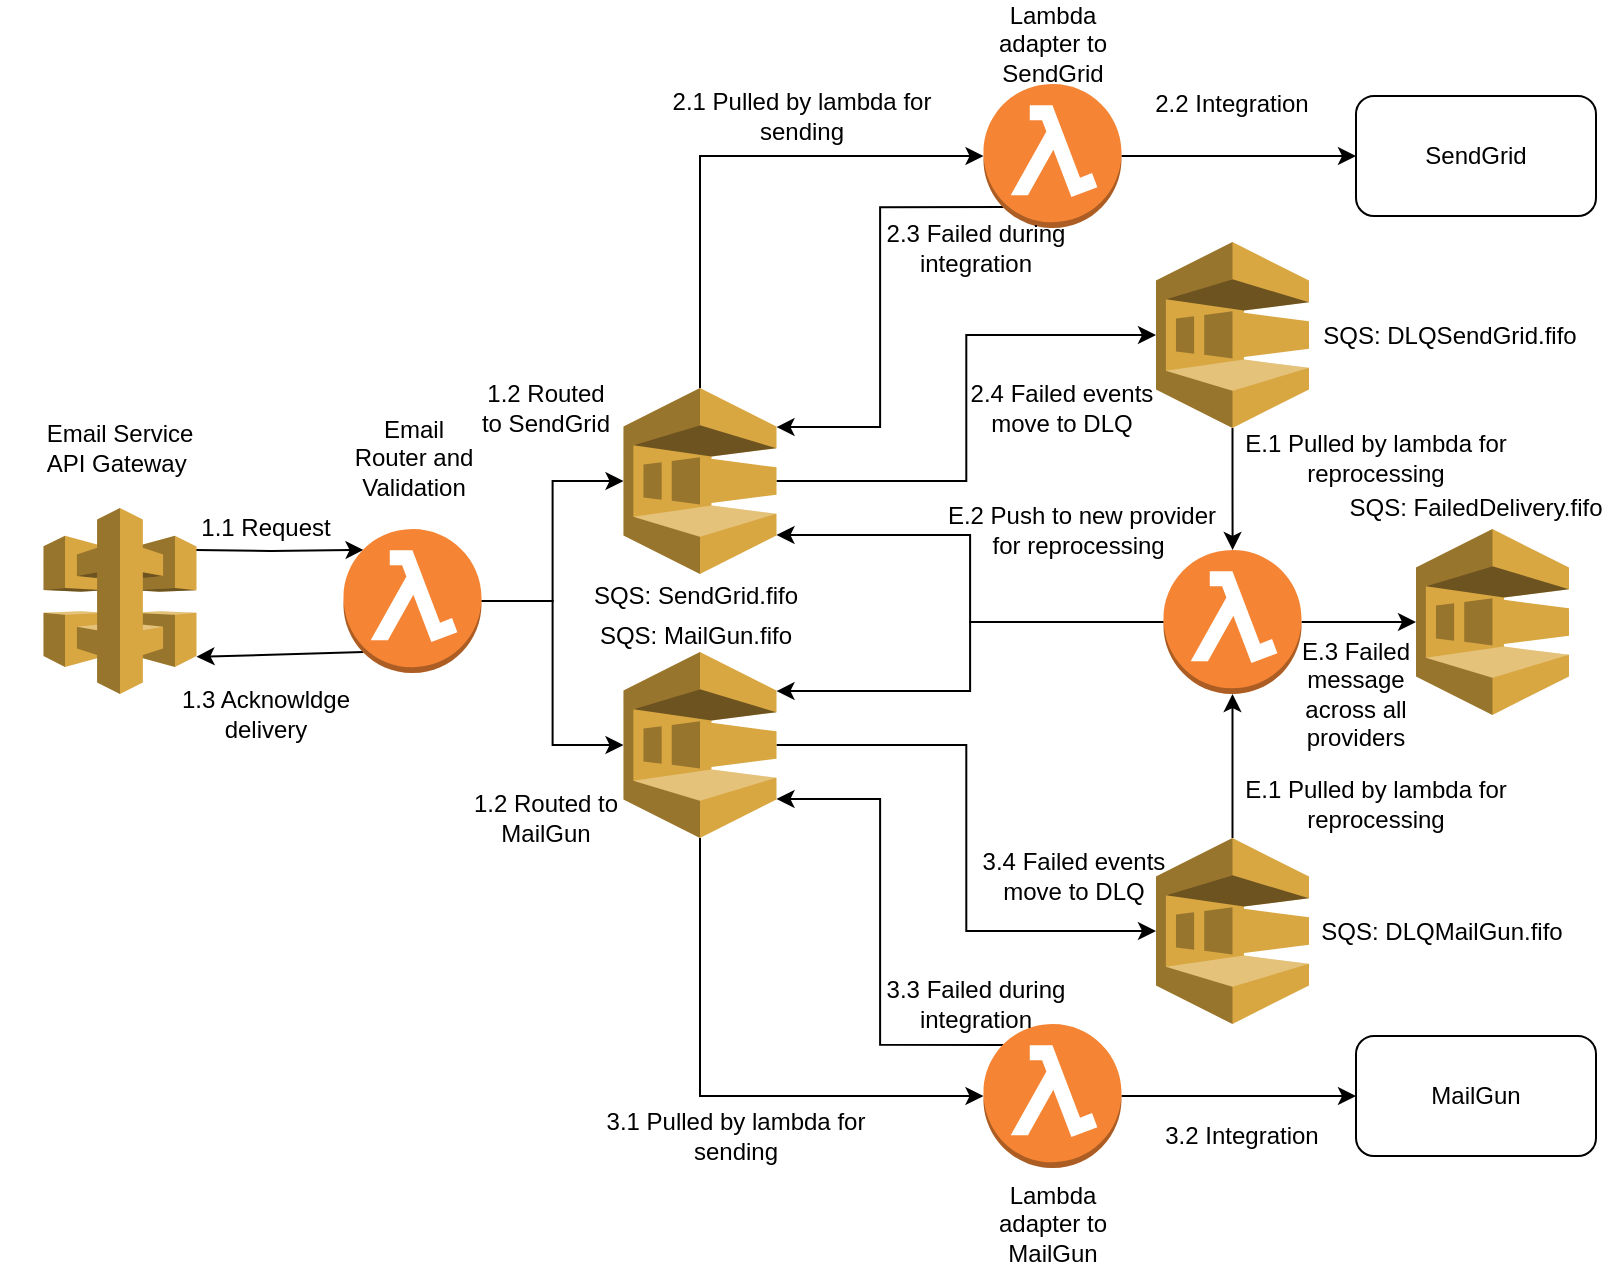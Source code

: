 <mxfile version="12.4.8" type="device"><diagram id="C5RBs43oDa-KdzZeNtuy" name="Page-1"><mxGraphModel dx="673" dy="395" grid="1" gridSize="10" guides="1" tooltips="1" connect="1" arrows="1" fold="1" page="1" pageScale="1" pageWidth="827" pageHeight="1169" math="0" shadow="0"><root><mxCell id="WIyWlLk6GJQsqaUBKTNV-0"/><mxCell id="WIyWlLk6GJQsqaUBKTNV-1" parent="WIyWlLk6GJQsqaUBKTNV-0"/><mxCell id="5H5ygKucZiSkFkNPM9gn-11" style="edgeStyle=orthogonalEdgeStyle;rounded=0;orthogonalLoop=1;jettySize=auto;html=1;entryX=0.145;entryY=0.145;entryDx=0;entryDy=0;entryPerimeter=0;" edge="1" parent="WIyWlLk6GJQsqaUBKTNV-1" target="5H5ygKucZiSkFkNPM9gn-1"><mxGeometry relative="1" as="geometry"><mxPoint x="110" y="283" as="sourcePoint"/></mxGeometry></mxCell><mxCell id="5H5ygKucZiSkFkNPM9gn-0" value="" style="outlineConnect=0;dashed=0;verticalLabelPosition=bottom;verticalAlign=top;align=center;html=1;shape=mxgraph.aws3.api_gateway;fillColor=#D9A741;gradientColor=none;" vertex="1" parent="WIyWlLk6GJQsqaUBKTNV-1"><mxGeometry x="33.75" y="262" width="76.5" height="93" as="geometry"/></mxCell><mxCell id="5H5ygKucZiSkFkNPM9gn-13" value="" style="edgeStyle=orthogonalEdgeStyle;rounded=0;orthogonalLoop=1;jettySize=auto;html=1;entryX=0;entryY=0.5;entryDx=0;entryDy=0;entryPerimeter=0;" edge="1" parent="WIyWlLk6GJQsqaUBKTNV-1" source="5H5ygKucZiSkFkNPM9gn-1" target="5H5ygKucZiSkFkNPM9gn-3"><mxGeometry relative="1" as="geometry"><mxPoint x="332.75" y="308.5" as="targetPoint"/></mxGeometry></mxCell><mxCell id="5H5ygKucZiSkFkNPM9gn-14" style="edgeStyle=orthogonalEdgeStyle;rounded=0;orthogonalLoop=1;jettySize=auto;html=1;" edge="1" parent="WIyWlLk6GJQsqaUBKTNV-1" source="5H5ygKucZiSkFkNPM9gn-1" target="5H5ygKucZiSkFkNPM9gn-4"><mxGeometry relative="1" as="geometry"/></mxCell><mxCell id="5H5ygKucZiSkFkNPM9gn-75" style="rounded=0;orthogonalLoop=1;jettySize=auto;html=1;exitX=0.145;exitY=0.855;exitDx=0;exitDy=0;exitPerimeter=0;entryX=1;entryY=0.8;entryDx=0;entryDy=0;entryPerimeter=0;" edge="1" parent="WIyWlLk6GJQsqaUBKTNV-1" source="5H5ygKucZiSkFkNPM9gn-1" target="5H5ygKucZiSkFkNPM9gn-0"><mxGeometry relative="1" as="geometry"/></mxCell><mxCell id="5H5ygKucZiSkFkNPM9gn-1" value="" style="outlineConnect=0;dashed=0;verticalLabelPosition=bottom;verticalAlign=top;align=center;html=1;shape=mxgraph.aws3.lambda_function;fillColor=#F58534;gradientColor=none;" vertex="1" parent="WIyWlLk6GJQsqaUBKTNV-1"><mxGeometry x="183.75" y="272.5" width="69" height="72" as="geometry"/></mxCell><mxCell id="5H5ygKucZiSkFkNPM9gn-2" value="Email Service&lt;br&gt;API Gateway&amp;nbsp;" style="text;html=1;strokeColor=none;fillColor=none;align=center;verticalAlign=middle;whiteSpace=wrap;rounded=0;" vertex="1" parent="WIyWlLk6GJQsqaUBKTNV-1"><mxGeometry x="12" y="222" width="120" height="20" as="geometry"/></mxCell><mxCell id="5H5ygKucZiSkFkNPM9gn-15" style="edgeStyle=orthogonalEdgeStyle;rounded=0;orthogonalLoop=1;jettySize=auto;html=1;entryX=0;entryY=0.5;entryDx=0;entryDy=0;entryPerimeter=0;exitX=0.5;exitY=0;exitDx=0;exitDy=0;exitPerimeter=0;" edge="1" parent="WIyWlLk6GJQsqaUBKTNV-1" source="5H5ygKucZiSkFkNPM9gn-3" target="5H5ygKucZiSkFkNPM9gn-7"><mxGeometry relative="1" as="geometry"/></mxCell><mxCell id="5H5ygKucZiSkFkNPM9gn-43" style="edgeStyle=orthogonalEdgeStyle;rounded=0;orthogonalLoop=1;jettySize=auto;html=1;" edge="1" parent="WIyWlLk6GJQsqaUBKTNV-1" source="5H5ygKucZiSkFkNPM9gn-3" target="5H5ygKucZiSkFkNPM9gn-27"><mxGeometry relative="1" as="geometry"/></mxCell><mxCell id="5H5ygKucZiSkFkNPM9gn-3" value="" style="outlineConnect=0;dashed=0;verticalLabelPosition=bottom;verticalAlign=top;align=center;html=1;shape=mxgraph.aws3.sqs;fillColor=#D9A741;gradientColor=none;" vertex="1" parent="WIyWlLk6GJQsqaUBKTNV-1"><mxGeometry x="323.75" y="202" width="76.5" height="93" as="geometry"/></mxCell><mxCell id="5H5ygKucZiSkFkNPM9gn-17" style="edgeStyle=orthogonalEdgeStyle;rounded=0;orthogonalLoop=1;jettySize=auto;html=1;entryX=0;entryY=0.5;entryDx=0;entryDy=0;entryPerimeter=0;exitX=0.5;exitY=1;exitDx=0;exitDy=0;exitPerimeter=0;" edge="1" parent="WIyWlLk6GJQsqaUBKTNV-1" source="5H5ygKucZiSkFkNPM9gn-4" target="5H5ygKucZiSkFkNPM9gn-8"><mxGeometry relative="1" as="geometry"/></mxCell><mxCell id="5H5ygKucZiSkFkNPM9gn-32" style="edgeStyle=orthogonalEdgeStyle;rounded=0;orthogonalLoop=1;jettySize=auto;html=1;entryX=0;entryY=0.5;entryDx=0;entryDy=0;entryPerimeter=0;" edge="1" parent="WIyWlLk6GJQsqaUBKTNV-1" source="5H5ygKucZiSkFkNPM9gn-4" target="5H5ygKucZiSkFkNPM9gn-28"><mxGeometry relative="1" as="geometry"/></mxCell><mxCell id="5H5ygKucZiSkFkNPM9gn-4" value="" style="outlineConnect=0;dashed=0;verticalLabelPosition=bottom;verticalAlign=top;align=center;html=1;shape=mxgraph.aws3.sqs;fillColor=#D9A741;gradientColor=none;" vertex="1" parent="WIyWlLk6GJQsqaUBKTNV-1"><mxGeometry x="323.75" y="334" width="76.5" height="93" as="geometry"/></mxCell><mxCell id="5H5ygKucZiSkFkNPM9gn-42" style="edgeStyle=orthogonalEdgeStyle;rounded=0;orthogonalLoop=1;jettySize=auto;html=1;entryX=1;entryY=0.21;entryDx=0;entryDy=0;entryPerimeter=0;exitX=0.145;exitY=0.855;exitDx=0;exitDy=0;exitPerimeter=0;" edge="1" parent="WIyWlLk6GJQsqaUBKTNV-1" source="5H5ygKucZiSkFkNPM9gn-7" target="5H5ygKucZiSkFkNPM9gn-3"><mxGeometry relative="1" as="geometry"/></mxCell><mxCell id="5H5ygKucZiSkFkNPM9gn-48" style="edgeStyle=orthogonalEdgeStyle;rounded=0;orthogonalLoop=1;jettySize=auto;html=1;" edge="1" parent="WIyWlLk6GJQsqaUBKTNV-1" source="5H5ygKucZiSkFkNPM9gn-7" target="5H5ygKucZiSkFkNPM9gn-38"><mxGeometry relative="1" as="geometry"/></mxCell><mxCell id="5H5ygKucZiSkFkNPM9gn-7" value="" style="outlineConnect=0;dashed=0;verticalLabelPosition=bottom;verticalAlign=top;align=center;html=1;shape=mxgraph.aws3.lambda_function;fillColor=#F58534;gradientColor=none;" vertex="1" parent="WIyWlLk6GJQsqaUBKTNV-1"><mxGeometry x="503.75" y="50" width="69" height="72" as="geometry"/></mxCell><mxCell id="5H5ygKucZiSkFkNPM9gn-30" style="edgeStyle=orthogonalEdgeStyle;rounded=0;orthogonalLoop=1;jettySize=auto;html=1;entryX=1;entryY=0.79;entryDx=0;entryDy=0;entryPerimeter=0;exitX=0.145;exitY=0.145;exitDx=0;exitDy=0;exitPerimeter=0;" edge="1" parent="WIyWlLk6GJQsqaUBKTNV-1" source="5H5ygKucZiSkFkNPM9gn-8" target="5H5ygKucZiSkFkNPM9gn-4"><mxGeometry relative="1" as="geometry"/></mxCell><mxCell id="5H5ygKucZiSkFkNPM9gn-47" style="edgeStyle=orthogonalEdgeStyle;rounded=0;orthogonalLoop=1;jettySize=auto;html=1;entryX=0;entryY=0.5;entryDx=0;entryDy=0;" edge="1" parent="WIyWlLk6GJQsqaUBKTNV-1" source="5H5ygKucZiSkFkNPM9gn-8" target="5H5ygKucZiSkFkNPM9gn-9"><mxGeometry relative="1" as="geometry"/></mxCell><mxCell id="5H5ygKucZiSkFkNPM9gn-8" value="" style="outlineConnect=0;dashed=0;verticalLabelPosition=bottom;verticalAlign=top;align=center;html=1;shape=mxgraph.aws3.lambda_function;fillColor=#F58534;gradientColor=none;" vertex="1" parent="WIyWlLk6GJQsqaUBKTNV-1"><mxGeometry x="503.75" y="520" width="69" height="72" as="geometry"/></mxCell><mxCell id="5H5ygKucZiSkFkNPM9gn-9" value="&lt;span style=&quot;white-space: normal&quot;&gt;MailGun&lt;/span&gt;" style="rounded=1;whiteSpace=wrap;html=1;" vertex="1" parent="WIyWlLk6GJQsqaUBKTNV-1"><mxGeometry x="690" y="526" width="120" height="60" as="geometry"/></mxCell><mxCell id="5H5ygKucZiSkFkNPM9gn-20" value="Email Router and Validation" style="text;html=1;strokeColor=none;fillColor=none;align=center;verticalAlign=middle;whiteSpace=wrap;rounded=0;" vertex="1" parent="WIyWlLk6GJQsqaUBKTNV-1"><mxGeometry x="186.5" y="212.5" width="63.5" height="49.5" as="geometry"/></mxCell><mxCell id="5H5ygKucZiSkFkNPM9gn-41" style="edgeStyle=orthogonalEdgeStyle;rounded=0;orthogonalLoop=1;jettySize=auto;html=1;" edge="1" parent="WIyWlLk6GJQsqaUBKTNV-1" source="5H5ygKucZiSkFkNPM9gn-27" target="5H5ygKucZiSkFkNPM9gn-39"><mxGeometry relative="1" as="geometry"/></mxCell><mxCell id="5H5ygKucZiSkFkNPM9gn-27" value="" style="outlineConnect=0;dashed=0;verticalLabelPosition=bottom;verticalAlign=top;align=center;html=1;shape=mxgraph.aws3.sqs;fillColor=#D9A741;gradientColor=none;" vertex="1" parent="WIyWlLk6GJQsqaUBKTNV-1"><mxGeometry x="590" y="129" width="76.5" height="93" as="geometry"/></mxCell><mxCell id="5H5ygKucZiSkFkNPM9gn-44" style="edgeStyle=orthogonalEdgeStyle;rounded=0;orthogonalLoop=1;jettySize=auto;html=1;exitX=0.5;exitY=0;exitDx=0;exitDy=0;exitPerimeter=0;entryX=0.5;entryY=1;entryDx=0;entryDy=0;entryPerimeter=0;" edge="1" parent="WIyWlLk6GJQsqaUBKTNV-1" source="5H5ygKucZiSkFkNPM9gn-28" target="5H5ygKucZiSkFkNPM9gn-39"><mxGeometry relative="1" as="geometry"><mxPoint x="628" y="340" as="targetPoint"/></mxGeometry></mxCell><mxCell id="5H5ygKucZiSkFkNPM9gn-28" value="" style="outlineConnect=0;dashed=0;verticalLabelPosition=bottom;verticalAlign=top;align=center;html=1;shape=mxgraph.aws3.sqs;fillColor=#D9A741;gradientColor=none;" vertex="1" parent="WIyWlLk6GJQsqaUBKTNV-1"><mxGeometry x="590" y="427" width="76.5" height="93" as="geometry"/></mxCell><mxCell id="5H5ygKucZiSkFkNPM9gn-38" value="SendGrid" style="rounded=1;whiteSpace=wrap;html=1;" vertex="1" parent="WIyWlLk6GJQsqaUBKTNV-1"><mxGeometry x="690" y="56" width="120" height="60" as="geometry"/></mxCell><mxCell id="5H5ygKucZiSkFkNPM9gn-45" style="edgeStyle=orthogonalEdgeStyle;rounded=0;orthogonalLoop=1;jettySize=auto;html=1;entryX=1;entryY=0.79;entryDx=0;entryDy=0;entryPerimeter=0;" edge="1" parent="WIyWlLk6GJQsqaUBKTNV-1" source="5H5ygKucZiSkFkNPM9gn-39" target="5H5ygKucZiSkFkNPM9gn-3"><mxGeometry relative="1" as="geometry"/></mxCell><mxCell id="5H5ygKucZiSkFkNPM9gn-46" style="edgeStyle=orthogonalEdgeStyle;rounded=0;orthogonalLoop=1;jettySize=auto;html=1;entryX=1;entryY=0.21;entryDx=0;entryDy=0;entryPerimeter=0;" edge="1" parent="WIyWlLk6GJQsqaUBKTNV-1" source="5H5ygKucZiSkFkNPM9gn-39" target="5H5ygKucZiSkFkNPM9gn-4"><mxGeometry relative="1" as="geometry"/></mxCell><mxCell id="5H5ygKucZiSkFkNPM9gn-55" style="edgeStyle=orthogonalEdgeStyle;rounded=0;orthogonalLoop=1;jettySize=auto;html=1;entryX=0;entryY=0.5;entryDx=0;entryDy=0;entryPerimeter=0;" edge="1" parent="WIyWlLk6GJQsqaUBKTNV-1" source="5H5ygKucZiSkFkNPM9gn-39" target="5H5ygKucZiSkFkNPM9gn-53"><mxGeometry relative="1" as="geometry"/></mxCell><mxCell id="5H5ygKucZiSkFkNPM9gn-39" value="" style="outlineConnect=0;dashed=0;verticalLabelPosition=bottom;verticalAlign=top;align=center;html=1;shape=mxgraph.aws3.lambda_function;fillColor=#F58534;gradientColor=none;" vertex="1" parent="WIyWlLk6GJQsqaUBKTNV-1"><mxGeometry x="593.75" y="283" width="69" height="72" as="geometry"/></mxCell><mxCell id="5H5ygKucZiSkFkNPM9gn-49" value="SQS: SendGrid.fifo" style="text;html=1;strokeColor=none;fillColor=none;align=center;verticalAlign=middle;whiteSpace=wrap;rounded=0;" vertex="1" parent="WIyWlLk6GJQsqaUBKTNV-1"><mxGeometry x="290" y="295" width="140" height="21" as="geometry"/></mxCell><mxCell id="5H5ygKucZiSkFkNPM9gn-50" value="SQS: MailGun.fifo" style="text;html=1;strokeColor=none;fillColor=none;align=center;verticalAlign=middle;whiteSpace=wrap;rounded=0;" vertex="1" parent="WIyWlLk6GJQsqaUBKTNV-1"><mxGeometry x="290" y="315" width="140" height="21" as="geometry"/></mxCell><mxCell id="5H5ygKucZiSkFkNPM9gn-51" value="SQS: DLQSendGrid.fifo" style="text;html=1;strokeColor=none;fillColor=none;align=center;verticalAlign=middle;whiteSpace=wrap;rounded=0;" vertex="1" parent="WIyWlLk6GJQsqaUBKTNV-1"><mxGeometry x="666.5" y="165" width="140" height="21" as="geometry"/></mxCell><mxCell id="5H5ygKucZiSkFkNPM9gn-52" value="SQS: DLQMailGun.fifo" style="text;html=1;strokeColor=none;fillColor=none;align=center;verticalAlign=middle;whiteSpace=wrap;rounded=0;" vertex="1" parent="WIyWlLk6GJQsqaUBKTNV-1"><mxGeometry x="662.75" y="463" width="140" height="21" as="geometry"/></mxCell><mxCell id="5H5ygKucZiSkFkNPM9gn-53" value="" style="outlineConnect=0;dashed=0;verticalLabelPosition=bottom;verticalAlign=top;align=center;html=1;shape=mxgraph.aws3.sqs;fillColor=#D9A741;gradientColor=none;" vertex="1" parent="WIyWlLk6GJQsqaUBKTNV-1"><mxGeometry x="720" y="272.5" width="76.5" height="93" as="geometry"/></mxCell><mxCell id="5H5ygKucZiSkFkNPM9gn-56" value="SQS: FailedDelivery.fifo" style="text;html=1;strokeColor=none;fillColor=none;align=center;verticalAlign=middle;whiteSpace=wrap;rounded=0;" vertex="1" parent="WIyWlLk6GJQsqaUBKTNV-1"><mxGeometry x="680" y="251.5" width="140" height="21" as="geometry"/></mxCell><mxCell id="5H5ygKucZiSkFkNPM9gn-59" value="Lambda adapter to MailGun" style="text;html=1;strokeColor=none;fillColor=none;align=center;verticalAlign=middle;whiteSpace=wrap;rounded=0;" vertex="1" parent="WIyWlLk6GJQsqaUBKTNV-1"><mxGeometry x="499.75" y="610" width="77" height="20" as="geometry"/></mxCell><mxCell id="5H5ygKucZiSkFkNPM9gn-61" value="Lambda adapter to SendGrid" style="text;html=1;strokeColor=none;fillColor=none;align=center;verticalAlign=middle;whiteSpace=wrap;rounded=0;" vertex="1" parent="WIyWlLk6GJQsqaUBKTNV-1"><mxGeometry x="499.75" y="20" width="77" height="20" as="geometry"/></mxCell><mxCell id="5H5ygKucZiSkFkNPM9gn-63" value="3.2 Integration" style="text;html=1;strokeColor=none;fillColor=none;align=center;verticalAlign=middle;whiteSpace=wrap;rounded=0;" vertex="1" parent="WIyWlLk6GJQsqaUBKTNV-1"><mxGeometry x="590" y="566" width="86.25" height="20" as="geometry"/></mxCell><mxCell id="5H5ygKucZiSkFkNPM9gn-65" value="1.2 Routed to SendGrid" style="text;html=1;strokeColor=none;fillColor=none;align=center;verticalAlign=middle;whiteSpace=wrap;rounded=0;" vertex="1" parent="WIyWlLk6GJQsqaUBKTNV-1"><mxGeometry x="250" y="202" width="70" height="20" as="geometry"/></mxCell><mxCell id="5H5ygKucZiSkFkNPM9gn-66" value="&lt;span style=&quot;color: rgba(0 , 0 , 0 , 0) ; font-family: monospace ; font-size: 0px&quot;&gt;%3CmxGraphModel%3E%3Croot%3E%3CmxCell%20id%3D%220%22%2F%3E%3CmxCell%20id%3D%221%22%20parent%3D%220%22%2F%3E%3CmxCell%20id%3D%222%22%20value%3D%22Routed%20to%20SendGrid%22%20style%3D%22text%3Bhtml%3D1%3BstrokeColor%3Dnone%3BfillColor%3Dnone%3Balign%3Dcenter%3BverticalAlign%3Dmiddle%3BwhiteSpace%3Dwrap%3Brounded%3D0%3B%22%20vertex%3D%221%22%20parent%3D%221%22%3E%3CmxGeometry%20x%3D%22270%22%20y%3D%22202%22%20width%3D%2240%22%20height%3D%2220%22%20as%3D%22geometry%22%2F%3E%3C%2FmxCell%3E%3C%2Froot%3E%3C%2FmxGraphModel%3E&lt;/span&gt;" style="text;html=1;align=center;verticalAlign=middle;resizable=0;points=[];autosize=1;" vertex="1" parent="WIyWlLk6GJQsqaUBKTNV-1"><mxGeometry x="287" y="456" width="20" height="20" as="geometry"/></mxCell><mxCell id="5H5ygKucZiSkFkNPM9gn-67" value="1.2 Routed to MailGun" style="text;html=1;strokeColor=none;fillColor=none;align=center;verticalAlign=middle;whiteSpace=wrap;rounded=0;" vertex="1" parent="WIyWlLk6GJQsqaUBKTNV-1"><mxGeometry x="245" y="407" width="80" height="20" as="geometry"/></mxCell><mxCell id="5H5ygKucZiSkFkNPM9gn-68" value="2.1 Pulled by lambda for sending" style="text;html=1;strokeColor=none;fillColor=none;align=center;verticalAlign=middle;whiteSpace=wrap;rounded=0;" vertex="1" parent="WIyWlLk6GJQsqaUBKTNV-1"><mxGeometry x="343" y="56" width="140" height="20" as="geometry"/></mxCell><mxCell id="5H5ygKucZiSkFkNPM9gn-69" value="3.1 Pulled by lambda for sending" style="text;html=1;strokeColor=none;fillColor=none;align=center;verticalAlign=middle;whiteSpace=wrap;rounded=0;" vertex="1" parent="WIyWlLk6GJQsqaUBKTNV-1"><mxGeometry x="310" y="566" width="140" height="20" as="geometry"/></mxCell><mxCell id="5H5ygKucZiSkFkNPM9gn-70" value="3.3 Failed during integration" style="text;html=1;strokeColor=none;fillColor=none;align=center;verticalAlign=middle;whiteSpace=wrap;rounded=0;" vertex="1" parent="WIyWlLk6GJQsqaUBKTNV-1"><mxGeometry x="450" y="500" width="100" height="20" as="geometry"/></mxCell><mxCell id="5H5ygKucZiSkFkNPM9gn-71" value="2.3 Failed during integration" style="text;html=1;strokeColor=none;fillColor=none;align=center;verticalAlign=middle;whiteSpace=wrap;rounded=0;" vertex="1" parent="WIyWlLk6GJQsqaUBKTNV-1"><mxGeometry x="450" y="122" width="100" height="20" as="geometry"/></mxCell><mxCell id="5H5ygKucZiSkFkNPM9gn-72" value="3.4 Failed events move to DLQ" style="text;html=1;strokeColor=none;fillColor=none;align=center;verticalAlign=middle;whiteSpace=wrap;rounded=0;" vertex="1" parent="WIyWlLk6GJQsqaUBKTNV-1"><mxGeometry x="498" y="436" width="102" height="20" as="geometry"/></mxCell><mxCell id="5H5ygKucZiSkFkNPM9gn-73" value="2.4 Failed events move to DLQ" style="text;html=1;strokeColor=none;fillColor=none;align=center;verticalAlign=middle;whiteSpace=wrap;rounded=0;" vertex="1" parent="WIyWlLk6GJQsqaUBKTNV-1"><mxGeometry x="491.75" y="202" width="102" height="20" as="geometry"/></mxCell><mxCell id="5H5ygKucZiSkFkNPM9gn-76" value="1.1 Request" style="text;html=1;strokeColor=none;fillColor=none;align=center;verticalAlign=middle;whiteSpace=wrap;rounded=0;" vertex="1" parent="WIyWlLk6GJQsqaUBKTNV-1"><mxGeometry x="110.25" y="262" width="70" height="20" as="geometry"/></mxCell><mxCell id="5H5ygKucZiSkFkNPM9gn-80" value="1.3 Acknowldge delivery" style="text;html=1;strokeColor=none;fillColor=none;align=center;verticalAlign=middle;whiteSpace=wrap;rounded=0;" vertex="1" parent="WIyWlLk6GJQsqaUBKTNV-1"><mxGeometry x="90.25" y="355" width="110" height="20" as="geometry"/></mxCell><mxCell id="5H5ygKucZiSkFkNPM9gn-81" value="2.2 Integration" style="text;html=1;strokeColor=none;fillColor=none;align=center;verticalAlign=middle;whiteSpace=wrap;rounded=0;" vertex="1" parent="WIyWlLk6GJQsqaUBKTNV-1"><mxGeometry x="585.13" y="50" width="86.25" height="20" as="geometry"/></mxCell><mxCell id="5H5ygKucZiSkFkNPM9gn-83" value="E.1 Pulled by lambda for reprocessing" style="text;html=1;strokeColor=none;fillColor=none;align=center;verticalAlign=middle;whiteSpace=wrap;rounded=0;" vertex="1" parent="WIyWlLk6GJQsqaUBKTNV-1"><mxGeometry x="630" y="400" width="140" height="20" as="geometry"/></mxCell><mxCell id="5H5ygKucZiSkFkNPM9gn-84" value="E.1 Pulled by lambda for reprocessing" style="text;html=1;strokeColor=none;fillColor=none;align=center;verticalAlign=middle;whiteSpace=wrap;rounded=0;" vertex="1" parent="WIyWlLk6GJQsqaUBKTNV-1"><mxGeometry x="630" y="227.25" width="140" height="20" as="geometry"/></mxCell><mxCell id="5H5ygKucZiSkFkNPM9gn-85" value="E.2 Push to new provider&lt;br&gt;for reprocessing&amp;nbsp;" style="text;html=1;strokeColor=none;fillColor=none;align=center;verticalAlign=middle;whiteSpace=wrap;rounded=0;" vertex="1" parent="WIyWlLk6GJQsqaUBKTNV-1"><mxGeometry x="483" y="263" width="140" height="20" as="geometry"/></mxCell><mxCell id="5H5ygKucZiSkFkNPM9gn-87" value="E.3 Failed message across all providers" style="text;html=1;strokeColor=none;fillColor=none;align=center;verticalAlign=middle;whiteSpace=wrap;rounded=0;" vertex="1" parent="WIyWlLk6GJQsqaUBKTNV-1"><mxGeometry x="650" y="344.5" width="80" height="20" as="geometry"/></mxCell></root></mxGraphModel></diagram></mxfile>